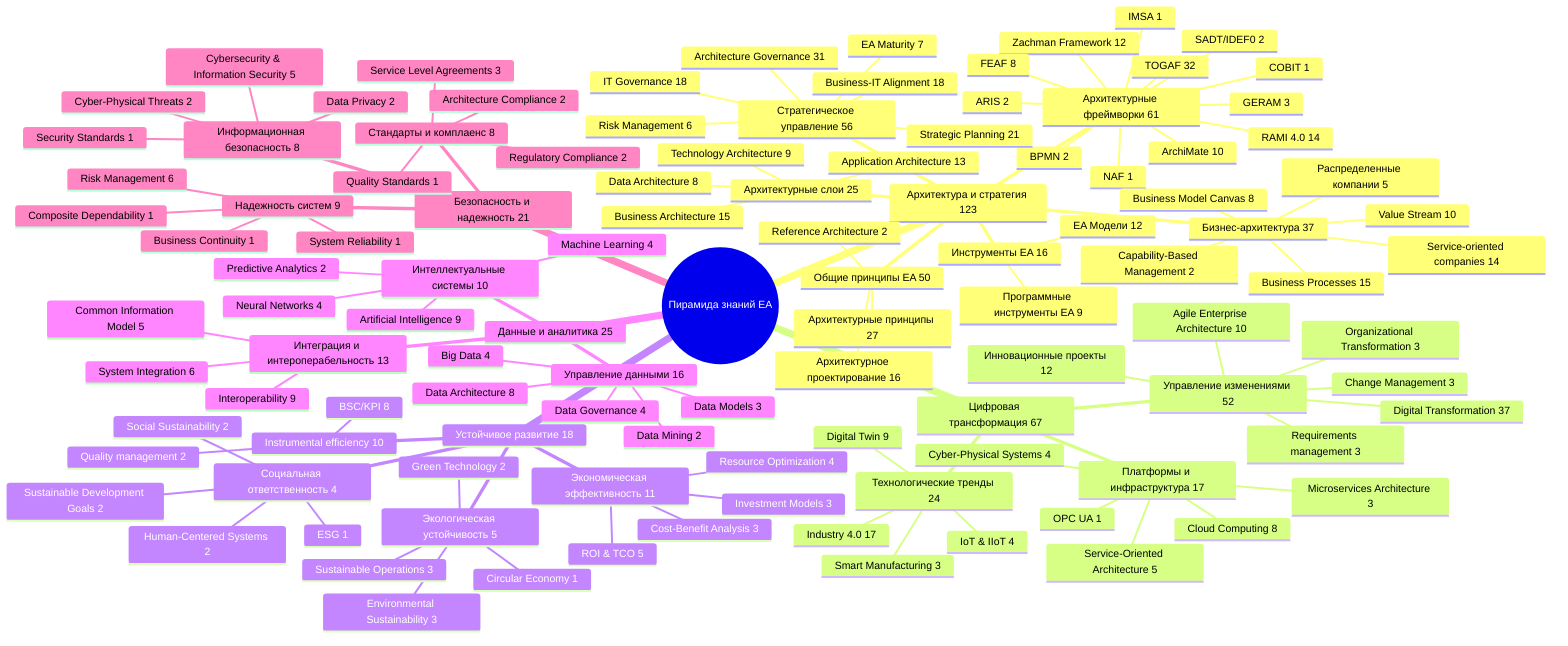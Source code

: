 mindmap
  root((Пирамида знаний EA))
    Архитектура и стратегия 123
      Архитектурные фреймворки 61
        TOGAF 32
        Zachman Framework 12
        RAMI 4.0 14
        FEAF 8
        ArchiMate 10
        SADT/IDEF0 2
        GERAM 3
        ARIS 2
        BPMN 2
        COBIT 1
        NAF 1
        IMSA 1
      Архитектурные слои 25
        Business Architecture 15
        Application Architecture 13
        Data Architecture 8
        Technology Architecture 9
      Стратегическое управление 56
        Architecture Governance 31
        Strategic Planning 21
        IT Governance 18
        Business-IT Alignment 18
        Risk Management 6
        EA Maturity 7
      Бизнес-архитектура 37
        Business Processes 15
        Service-oriented companies 14
        Value Stream 10
        Business Model Canvas 8
        Распределенные компании 5
        Capability-Based Management 2
      Общие принципы EA 50
        Архитектурные принципы 27
        Архитектурное проектирование 16
        Reference Architecture 2
      Инструменты EA 16
        EA Модели 12
        Программные инструменты EA 9
    Цифровая трансформация 67
      Технологические тренды 24
        Industry 4.0 17
        Digital Twin 9
        IoT & IIoT 4
        Smart Manufacturing 3
      Управление изменениями 52
        Digital Transformation 37
        Инновационные проекты 12
        Agile Enterprise Architecture 10
        Change Management 3
        Organizational Transformation 3
        Requirements management 3
      Платформы и инфраструктура 17
        Cloud Computing 8
        Service-Oriented Architecture 5
        Cyber-Physical Systems 4
        Microservices Architecture 3
        OPC UA 1
    Устойчивое развитие 18
      Экологическая устойчивость 5
        Environmental Sustainability 3
        Green Technology 2
        Circular Economy 1
        Sustainable Operations 3
      Социальная ответственность 4
        Social Sustainability 2
        Sustainable Development Goals 2
        Human-Centered Systems 2
        ESG 1
      Экономическая эффективность 11
        ROI & TCO 5
        Resource Optimization 4
        Cost-Benefit Analysis 3
        Investment Models 3
      Instrumental efficiency 10
        BSC/KPI 8
        Quality management 2
    Данные и аналитика 25
      Управление данными 16
        Data Architecture 8
        Big Data 4
        Data Governance 4
        Data Models 3
        Data Mining 2
      Интеллектуальные системы 10
        Artificial Intelligence 9
        Machine Learning 4
        Neural Networks 4
        Predictive Analytics 2
      Интеграция и интероперабельность 13
        Interoperability 9
        Common Information Model 5
        System Integration 6
    Безопасность и надежность 21
      Информационная безопасность 8
        Cybersecurity & Information Security 5
        Data Privacy 2
        Cyber-Physical Threats 2
        Security Standards 1
      Надежность систем 9
        Risk Management 6
        Business Continuity 1
        Composite Dependability 1
        System Reliability 1
      Стандарты и комплаенс 8
        Service Level Agreements 3
        Architecture Compliance 2
        Quality Standards 1
        Regulatory Compliance 2